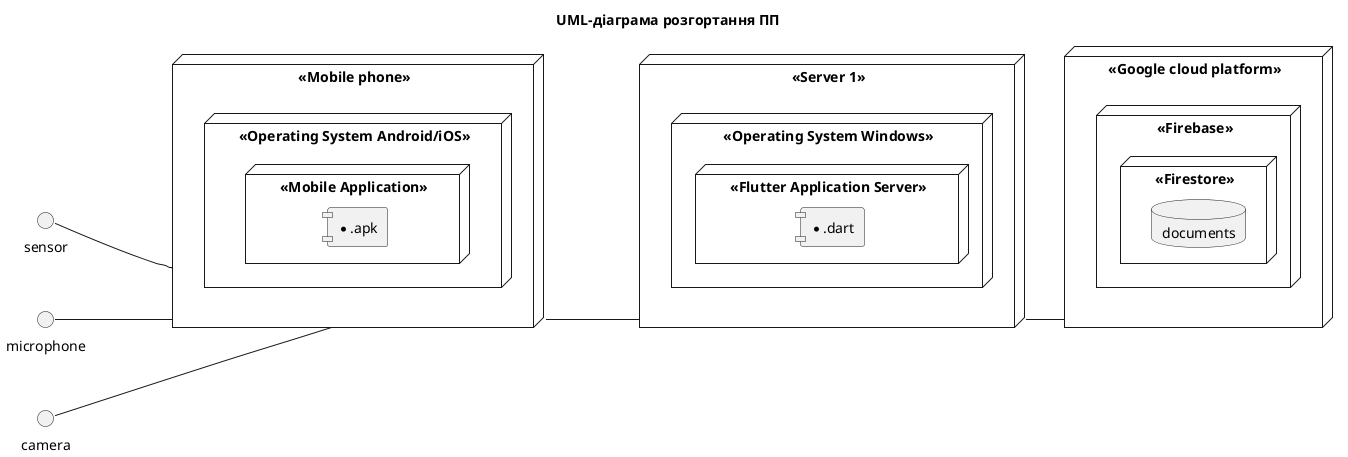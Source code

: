 @startuml

title UML-діаграма розгортання ПП

left to right direction

skinparam componentStyle uml1

node "<<Mobile phone>>" as dk {
    node "<<Operating System Android/iOS>>" {
        node "<<Mobile Application>>" {
            component [*.apk]
        }
    }
}

interface sensor

interface microphone

interface camera

sensor -- dk

microphone -- dk

camera -- dk

node "<<Server 1>>" as serv1 {
	node "<<Operating System Windows>>" as l1 {
	    node "<<Flutter Application Server>>" {
		    component [*.dart]
		}
	}
}

dk -- serv1

node "<<Google cloud platform>>" as serv2 {
	node "<<Firebase>>" as l2 {
	    node "<<Firestore>>" {
		    database documents
		}
	}
}

serv1 -- serv2

@enduml
